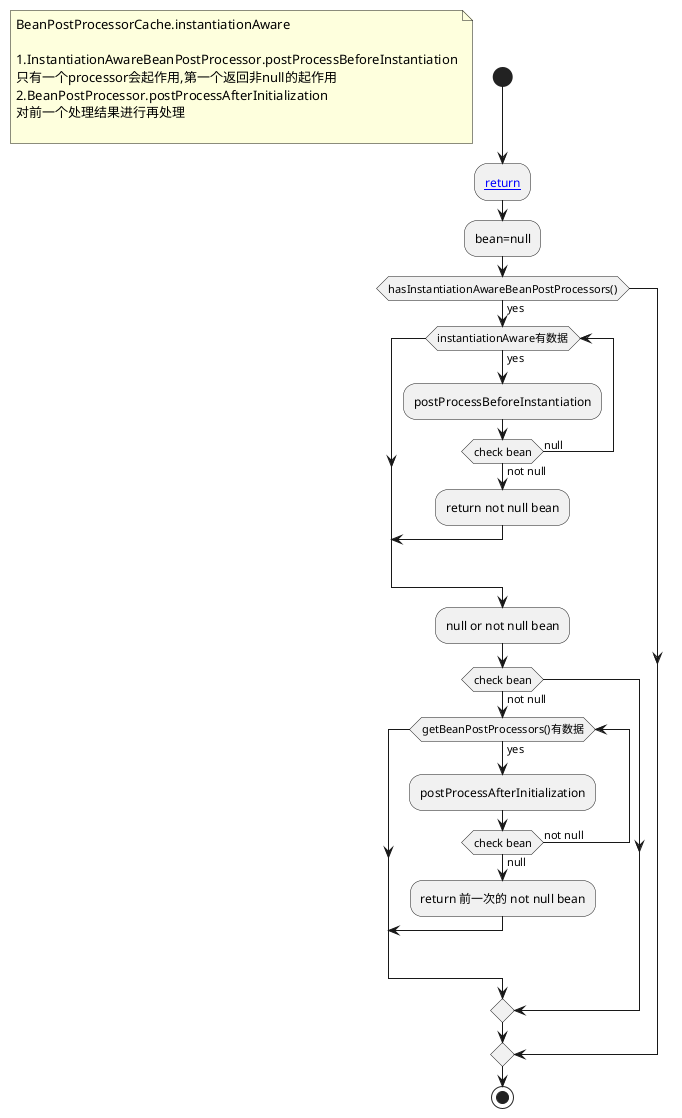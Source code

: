 
@startuml
'https://plantuml.com/activity-diagram-beta

start
floating note
   BeanPostProcessorCache.instantiationAware

   1.InstantiationAwareBeanPostProcessor.postProcessBeforeInstantiation
   只有一个processor会起作用,第一个返回非null的起作用
   2.BeanPostProcessor.postProcessAfterInitialization
   对前一个处理结果进行再处理

end note
:[[./004_createBean.puml return]];
:bean=null;
if (hasInstantiationAwareBeanPostProcessors()) then (yes)
    while(instantiationAware有数据) is (yes)
         :postProcessBeforeInstantiation;
         if(check bean) then (not null)
            :return not null bean;
            break;
         else (null)
         endif
    endwhile
    :null or not null bean;

    if(check bean) then (not null)
        while(getBeanPostProcessors()有数据) is (yes)
              :postProcessAfterInitialization;
               if(check bean) then (null)
                  :return 前一次的 not null bean;
                  break;
               else (not null)
               endif
        endwhile
    endif


endif

stop

@enduml
